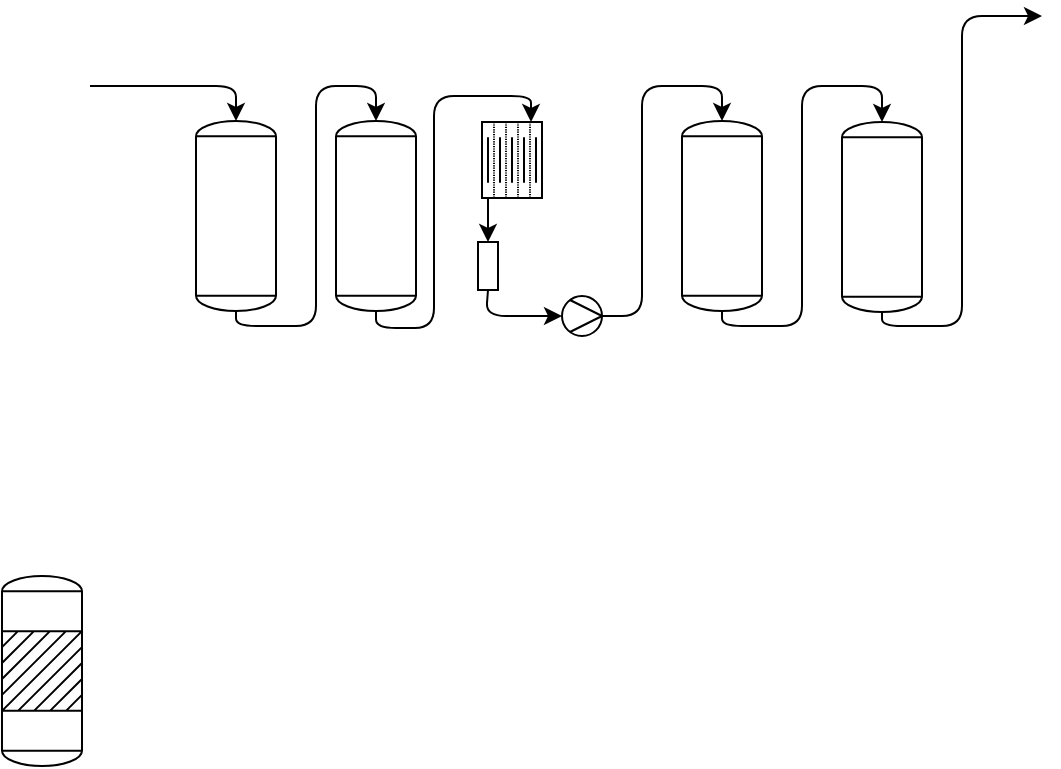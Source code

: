 <mxfile version="12.1.9" type="github" pages="1">
  <diagram id="VXKHc1rD1lcElp5MwoDB" name="Page-1">
    <mxGraphModel dx="772" dy="449" grid="1" gridSize="10" guides="1" tooltips="1" connect="1" arrows="1" fold="1" page="1" pageScale="1" pageWidth="827" pageHeight="1169" math="0" shadow="0">
      <root>
        <mxCell id="0"/>
        <mxCell id="1" parent="0"/>
        <mxCell id="uYJ4UDZ6EWOnioeUSAI6-2" value="" style="shape=mxgraph.pid.vessels.reactor;html=1;pointerEvents=1;align=center;verticalLabelPosition=bottom;verticalAlign=top;dashed=0;" parent="1" vertex="1">
          <mxGeometry x="20" y="300" width="40" height="95" as="geometry"/>
        </mxCell>
        <mxCell id="uYJ4UDZ6EWOnioeUSAI6-4" value="" style="shape=mxgraph.pid.vessels.tank;html=1;pointerEvents=1;align=center;verticalLabelPosition=bottom;verticalAlign=top;dashed=0;" parent="1" vertex="1">
          <mxGeometry x="117" y="72.5" width="40" height="95" as="geometry"/>
        </mxCell>
        <mxCell id="uYJ4UDZ6EWOnioeUSAI6-5" value="" style="shape=mxgraph.pid.vessels.tank;html=1;pointerEvents=1;align=center;verticalLabelPosition=bottom;verticalAlign=top;dashed=0;" parent="1" vertex="1">
          <mxGeometry x="187" y="72.5" width="40" height="95" as="geometry"/>
        </mxCell>
        <mxCell id="uYJ4UDZ6EWOnioeUSAI6-10" value="" style="endArrow=classic;html=1;edgeStyle=orthogonalEdgeStyle;entryX=0.5;entryY=0;entryDx=0;entryDy=0;entryPerimeter=0;" parent="1" target="uYJ4UDZ6EWOnioeUSAI6-4" edge="1">
          <mxGeometry width="50" height="50" relative="1" as="geometry">
            <mxPoint x="64" y="55" as="sourcePoint"/>
            <mxPoint x="137" y="69" as="targetPoint"/>
            <Array as="points">
              <mxPoint x="64" y="55"/>
              <mxPoint x="137" y="55"/>
            </Array>
          </mxGeometry>
        </mxCell>
        <mxCell id="uYJ4UDZ6EWOnioeUSAI6-11" value="" style="edgeStyle=segmentEdgeStyle;endArrow=classic;html=1;exitX=0.5;exitY=1;exitDx=0;exitDy=0;exitPerimeter=0;entryX=0.5;entryY=0;entryDx=0;entryDy=0;entryPerimeter=0;" parent="1" source="uYJ4UDZ6EWOnioeUSAI6-4" target="uYJ4UDZ6EWOnioeUSAI6-5" edge="1">
          <mxGeometry width="50" height="50" relative="1" as="geometry">
            <mxPoint x="137" y="205" as="sourcePoint"/>
            <mxPoint x="217" y="45" as="targetPoint"/>
            <Array as="points">
              <mxPoint x="137" y="175"/>
              <mxPoint x="177" y="175"/>
              <mxPoint x="177" y="55"/>
              <mxPoint x="207" y="55"/>
            </Array>
          </mxGeometry>
        </mxCell>
        <mxCell id="uYJ4UDZ6EWOnioeUSAI6-13" value="" style="shape=mxgraph.pid.vessels.tank;html=1;pointerEvents=1;align=center;verticalLabelPosition=bottom;verticalAlign=top;dashed=0;" parent="1" vertex="1">
          <mxGeometry x="360" y="72.5" width="40" height="95" as="geometry"/>
        </mxCell>
        <mxCell id="uYJ4UDZ6EWOnioeUSAI6-14" value="" style="shape=mxgraph.pid.vessels.tank;html=1;pointerEvents=1;align=center;verticalLabelPosition=bottom;verticalAlign=top;dashed=0;" parent="1" vertex="1">
          <mxGeometry x="440" y="73" width="40" height="95" as="geometry"/>
        </mxCell>
        <mxCell id="uYJ4UDZ6EWOnioeUSAI6-15" value="" style="endArrow=classic;html=1;edgeStyle=orthogonalEdgeStyle;entryX=0.5;entryY=0;entryDx=0;entryDy=0;entryPerimeter=0;exitX=0;exitY=0.5;exitDx=0;exitDy=0;exitPerimeter=0;" parent="1" source="uYJ4UDZ6EWOnioeUSAI6-35" target="uYJ4UDZ6EWOnioeUSAI6-13" edge="1">
          <mxGeometry width="50" height="50" relative="1" as="geometry">
            <mxPoint x="370" y="55" as="sourcePoint"/>
            <mxPoint x="443" y="69" as="targetPoint"/>
            <Array as="points">
              <mxPoint x="340" y="170"/>
              <mxPoint x="340" y="55"/>
              <mxPoint x="380" y="55"/>
            </Array>
          </mxGeometry>
        </mxCell>
        <mxCell id="uYJ4UDZ6EWOnioeUSAI6-16" value="" style="edgeStyle=segmentEdgeStyle;endArrow=classic;html=1;exitX=0.5;exitY=1;exitDx=0;exitDy=0;exitPerimeter=0;entryX=0.5;entryY=0;entryDx=0;entryDy=0;entryPerimeter=0;" parent="1" source="uYJ4UDZ6EWOnioeUSAI6-13" target="uYJ4UDZ6EWOnioeUSAI6-14" edge="1">
          <mxGeometry width="50" height="50" relative="1" as="geometry">
            <mxPoint x="443" y="205" as="sourcePoint"/>
            <mxPoint x="523" y="45" as="targetPoint"/>
            <Array as="points">
              <mxPoint x="380" y="175"/>
              <mxPoint x="420" y="175"/>
              <mxPoint x="420" y="55"/>
              <mxPoint x="460" y="55"/>
            </Array>
          </mxGeometry>
        </mxCell>
        <mxCell id="uYJ4UDZ6EWOnioeUSAI6-17" value="" style="verticalLabelPosition=bottom;align=center;dashed=0;html=1;verticalAlign=top;shape=mxgraph.pid.filters.press_filter;rotation=0;" parent="1" vertex="1">
          <mxGeometry x="260" y="73" width="30" height="38" as="geometry"/>
        </mxCell>
        <mxCell id="uYJ4UDZ6EWOnioeUSAI6-18" value="" style="verticalLabelPosition=bottom;align=center;dashed=0;html=1;verticalAlign=top;shape=mxgraph.pid.filters.liquid_Filter_(bag,_candle,_cartridge);rotation=90;" parent="1" vertex="1">
          <mxGeometry x="251" y="140" width="24" height="10" as="geometry"/>
        </mxCell>
        <mxCell id="uYJ4UDZ6EWOnioeUSAI6-20" value="" style="edgeStyle=segmentEdgeStyle;endArrow=classic;html=1;exitX=0.5;exitY=1;exitDx=0;exitDy=0;exitPerimeter=0;entryX=0.817;entryY=0;entryDx=0;entryDy=0;entryPerimeter=0;" parent="1" source="uYJ4UDZ6EWOnioeUSAI6-5" target="uYJ4UDZ6EWOnioeUSAI6-17" edge="1">
          <mxGeometry width="50" height="50" relative="1" as="geometry">
            <mxPoint x="207" y="175.5" as="sourcePoint"/>
            <mxPoint x="277" y="80.5" as="targetPoint"/>
            <Array as="points">
              <mxPoint x="207" y="176"/>
              <mxPoint x="236" y="176"/>
              <mxPoint x="236" y="60"/>
              <mxPoint x="285" y="60"/>
            </Array>
          </mxGeometry>
        </mxCell>
        <mxCell id="uYJ4UDZ6EWOnioeUSAI6-31" value="" style="endArrow=classic;html=1;exitX=0.1;exitY=0.99;exitDx=0;exitDy=0;exitPerimeter=0;entryX=0;entryY=0.5;entryDx=0;entryDy=0;" parent="1" source="uYJ4UDZ6EWOnioeUSAI6-17" target="uYJ4UDZ6EWOnioeUSAI6-18" edge="1">
          <mxGeometry width="50" height="50" relative="1" as="geometry">
            <mxPoint x="290" y="167.5" as="sourcePoint"/>
            <mxPoint x="340" y="117.5" as="targetPoint"/>
          </mxGeometry>
        </mxCell>
        <mxCell id="uYJ4UDZ6EWOnioeUSAI6-35" value="" style="verticalLabelPosition=bottom;align=center;dashed=0;html=1;verticalAlign=top;shape=mxgraph.pid.piping.cone_strainer;rotation=180;" parent="1" vertex="1">
          <mxGeometry x="300" y="160" width="20" height="20" as="geometry"/>
        </mxCell>
        <mxCell id="uYJ4UDZ6EWOnioeUSAI6-36" value="" style="endArrow=classic;html=1;entryX=1;entryY=0.5;entryDx=0;entryDy=0;entryPerimeter=0;exitX=1;exitY=0.5;exitDx=0;exitDy=0;" parent="1" source="uYJ4UDZ6EWOnioeUSAI6-18" target="uYJ4UDZ6EWOnioeUSAI6-35" edge="1">
          <mxGeometry width="50" height="50" relative="1" as="geometry">
            <mxPoint x="250" y="217.5" as="sourcePoint"/>
            <mxPoint x="300" y="167.5" as="targetPoint"/>
            <Array as="points">
              <mxPoint x="262" y="170"/>
            </Array>
          </mxGeometry>
        </mxCell>
        <mxCell id="uYJ4UDZ6EWOnioeUSAI6-41" value="" style="edgeStyle=segmentEdgeStyle;endArrow=classic;html=1;exitX=0.5;exitY=1;exitDx=0;exitDy=0;exitPerimeter=0;" parent="1" source="uYJ4UDZ6EWOnioeUSAI6-14" edge="1">
          <mxGeometry width="50" height="50" relative="1" as="geometry">
            <mxPoint x="460" y="173.5" as="sourcePoint"/>
            <mxPoint x="540" y="20" as="targetPoint"/>
            <Array as="points">
              <mxPoint x="460" y="175"/>
              <mxPoint x="500" y="175"/>
              <mxPoint x="500" y="20"/>
            </Array>
          </mxGeometry>
        </mxCell>
      </root>
    </mxGraphModel>
  </diagram>
</mxfile>
